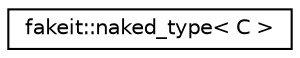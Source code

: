 digraph "Graphical Class Hierarchy"
{
  edge [fontname="Helvetica",fontsize="10",labelfontname="Helvetica",labelfontsize="10"];
  node [fontname="Helvetica",fontsize="10",shape=record];
  rankdir="LR";
  Node1 [label="fakeit::naked_type\< C \>",height=0.2,width=0.4,color="black", fillcolor="white", style="filled",URL="$dc/d66/structfakeit_1_1naked__type.html"];
}
